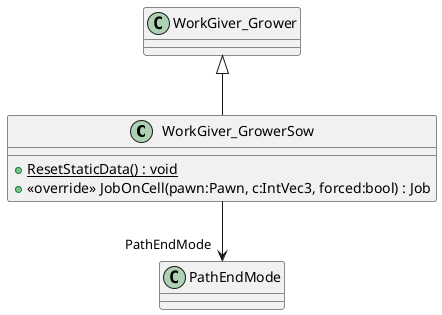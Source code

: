 @startuml
class WorkGiver_GrowerSow {
    + {static} ResetStaticData() : void
    + <<override>> JobOnCell(pawn:Pawn, c:IntVec3, forced:bool) : Job
}
WorkGiver_Grower <|-- WorkGiver_GrowerSow
WorkGiver_GrowerSow --> "PathEndMode" PathEndMode
@enduml
